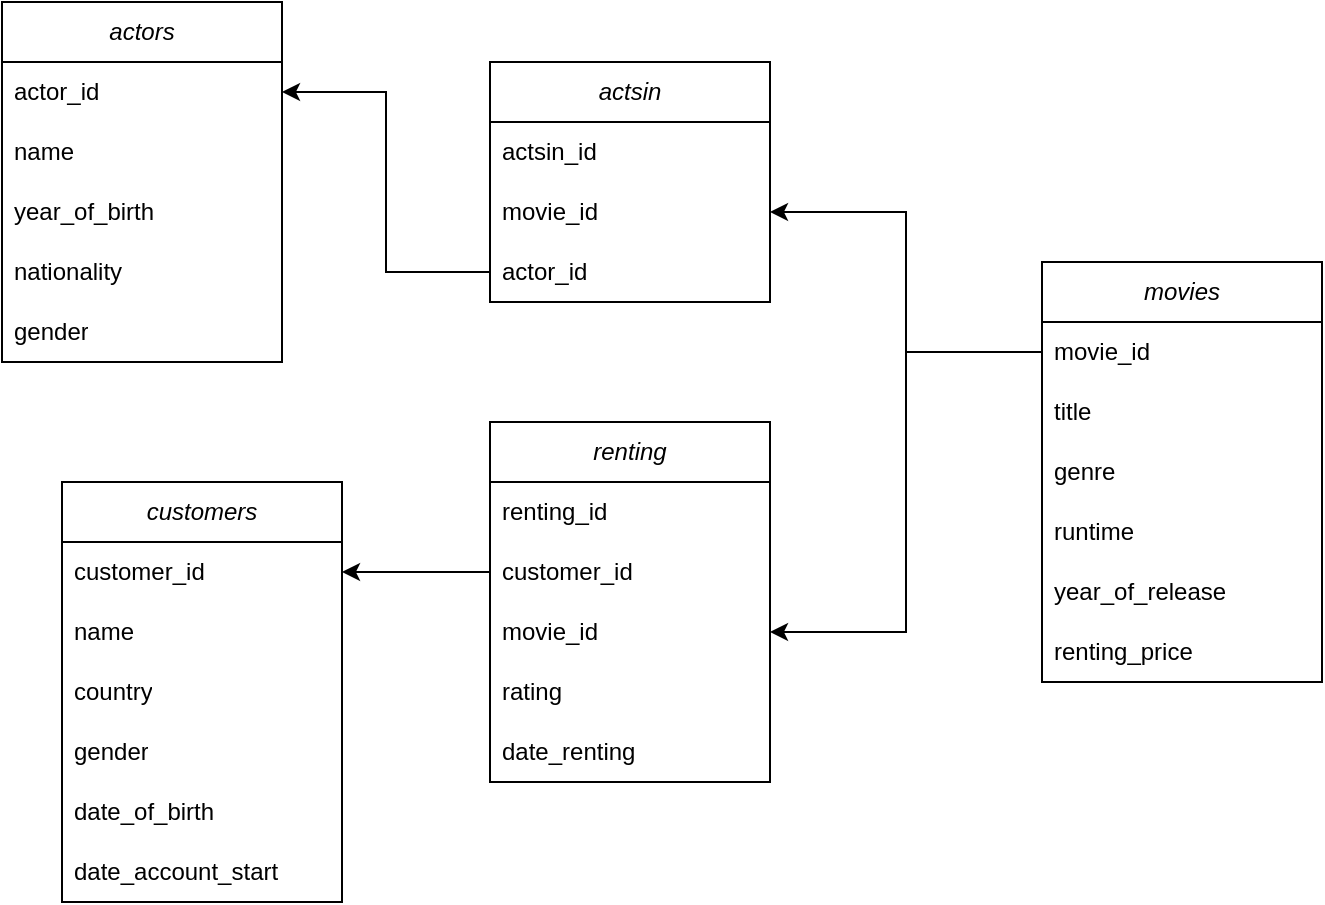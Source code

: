 <mxfile version="23.1.3" type="device">
  <diagram id="C5RBs43oDa-KdzZeNtuy" name="Page-1">
    <mxGraphModel dx="1434" dy="780" grid="1" gridSize="10" guides="1" tooltips="1" connect="1" arrows="1" fold="1" page="1" pageScale="1" pageWidth="827" pageHeight="1169" math="0" shadow="0">
      <root>
        <mxCell id="WIyWlLk6GJQsqaUBKTNV-0" />
        <mxCell id="WIyWlLk6GJQsqaUBKTNV-1" parent="WIyWlLk6GJQsqaUBKTNV-0" />
        <mxCell id="K4VTLMt927Np2Ykf_DpC-0" value="&lt;i&gt;movies&lt;/i&gt;" style="swimlane;fontStyle=0;childLayout=stackLayout;horizontal=1;startSize=30;horizontalStack=0;resizeParent=1;resizeParentMax=0;resizeLast=0;collapsible=1;marginBottom=0;whiteSpace=wrap;html=1;" vertex="1" parent="WIyWlLk6GJQsqaUBKTNV-1">
          <mxGeometry x="620" y="380" width="140" height="210" as="geometry" />
        </mxCell>
        <mxCell id="K4VTLMt927Np2Ykf_DpC-1" value="movie_id" style="text;strokeColor=none;fillColor=none;align=left;verticalAlign=middle;spacingLeft=4;spacingRight=4;overflow=hidden;points=[[0,0.5],[1,0.5]];portConstraint=eastwest;rotatable=0;whiteSpace=wrap;html=1;" vertex="1" parent="K4VTLMt927Np2Ykf_DpC-0">
          <mxGeometry y="30" width="140" height="30" as="geometry" />
        </mxCell>
        <mxCell id="K4VTLMt927Np2Ykf_DpC-2" value="title" style="text;strokeColor=none;fillColor=none;align=left;verticalAlign=middle;spacingLeft=4;spacingRight=4;overflow=hidden;points=[[0,0.5],[1,0.5]];portConstraint=eastwest;rotatable=0;whiteSpace=wrap;html=1;" vertex="1" parent="K4VTLMt927Np2Ykf_DpC-0">
          <mxGeometry y="60" width="140" height="30" as="geometry" />
        </mxCell>
        <mxCell id="K4VTLMt927Np2Ykf_DpC-6" value="genre" style="text;strokeColor=none;fillColor=none;align=left;verticalAlign=middle;spacingLeft=4;spacingRight=4;overflow=hidden;points=[[0,0.5],[1,0.5]];portConstraint=eastwest;rotatable=0;whiteSpace=wrap;html=1;" vertex="1" parent="K4VTLMt927Np2Ykf_DpC-0">
          <mxGeometry y="90" width="140" height="30" as="geometry" />
        </mxCell>
        <mxCell id="K4VTLMt927Np2Ykf_DpC-7" value="runtime" style="text;strokeColor=none;fillColor=none;align=left;verticalAlign=middle;spacingLeft=4;spacingRight=4;overflow=hidden;points=[[0,0.5],[1,0.5]];portConstraint=eastwest;rotatable=0;whiteSpace=wrap;html=1;" vertex="1" parent="K4VTLMt927Np2Ykf_DpC-0">
          <mxGeometry y="120" width="140" height="30" as="geometry" />
        </mxCell>
        <mxCell id="K4VTLMt927Np2Ykf_DpC-3" value="year_of_release" style="text;strokeColor=none;fillColor=none;align=left;verticalAlign=middle;spacingLeft=4;spacingRight=4;overflow=hidden;points=[[0,0.5],[1,0.5]];portConstraint=eastwest;rotatable=0;whiteSpace=wrap;html=1;" vertex="1" parent="K4VTLMt927Np2Ykf_DpC-0">
          <mxGeometry y="150" width="140" height="30" as="geometry" />
        </mxCell>
        <mxCell id="K4VTLMt927Np2Ykf_DpC-8" value="renting_price" style="text;strokeColor=none;fillColor=none;align=left;verticalAlign=middle;spacingLeft=4;spacingRight=4;overflow=hidden;points=[[0,0.5],[1,0.5]];portConstraint=eastwest;rotatable=0;whiteSpace=wrap;html=1;" vertex="1" parent="K4VTLMt927Np2Ykf_DpC-0">
          <mxGeometry y="180" width="140" height="30" as="geometry" />
        </mxCell>
        <mxCell id="K4VTLMt927Np2Ykf_DpC-9" value="&lt;i&gt;actsin&lt;/i&gt;" style="swimlane;fontStyle=0;childLayout=stackLayout;horizontal=1;startSize=30;horizontalStack=0;resizeParent=1;resizeParentMax=0;resizeLast=0;collapsible=1;marginBottom=0;whiteSpace=wrap;html=1;" vertex="1" parent="WIyWlLk6GJQsqaUBKTNV-1">
          <mxGeometry x="344" y="280" width="140" height="120" as="geometry" />
        </mxCell>
        <mxCell id="K4VTLMt927Np2Ykf_DpC-10" value="actsin_id" style="text;strokeColor=none;fillColor=none;align=left;verticalAlign=middle;spacingLeft=4;spacingRight=4;overflow=hidden;points=[[0,0.5],[1,0.5]];portConstraint=eastwest;rotatable=0;whiteSpace=wrap;html=1;" vertex="1" parent="K4VTLMt927Np2Ykf_DpC-9">
          <mxGeometry y="30" width="140" height="30" as="geometry" />
        </mxCell>
        <mxCell id="K4VTLMt927Np2Ykf_DpC-11" value="movie_id" style="text;strokeColor=none;fillColor=none;align=left;verticalAlign=middle;spacingLeft=4;spacingRight=4;overflow=hidden;points=[[0,0.5],[1,0.5]];portConstraint=eastwest;rotatable=0;whiteSpace=wrap;html=1;" vertex="1" parent="K4VTLMt927Np2Ykf_DpC-9">
          <mxGeometry y="60" width="140" height="30" as="geometry" />
        </mxCell>
        <mxCell id="K4VTLMt927Np2Ykf_DpC-12" value="actor_id" style="text;strokeColor=none;fillColor=none;align=left;verticalAlign=middle;spacingLeft=4;spacingRight=4;overflow=hidden;points=[[0,0.5],[1,0.5]];portConstraint=eastwest;rotatable=0;whiteSpace=wrap;html=1;" vertex="1" parent="K4VTLMt927Np2Ykf_DpC-9">
          <mxGeometry y="90" width="140" height="30" as="geometry" />
        </mxCell>
        <mxCell id="K4VTLMt927Np2Ykf_DpC-13" value="&lt;i&gt;actors&lt;/i&gt;" style="swimlane;fontStyle=0;childLayout=stackLayout;horizontal=1;startSize=30;horizontalStack=0;resizeParent=1;resizeParentMax=0;resizeLast=0;collapsible=1;marginBottom=0;whiteSpace=wrap;html=1;" vertex="1" parent="WIyWlLk6GJQsqaUBKTNV-1">
          <mxGeometry x="100" y="250" width="140" height="180" as="geometry" />
        </mxCell>
        <mxCell id="K4VTLMt927Np2Ykf_DpC-14" value="actor_id" style="text;strokeColor=none;fillColor=none;align=left;verticalAlign=middle;spacingLeft=4;spacingRight=4;overflow=hidden;points=[[0,0.5],[1,0.5]];portConstraint=eastwest;rotatable=0;whiteSpace=wrap;html=1;" vertex="1" parent="K4VTLMt927Np2Ykf_DpC-13">
          <mxGeometry y="30" width="140" height="30" as="geometry" />
        </mxCell>
        <mxCell id="K4VTLMt927Np2Ykf_DpC-15" value="name" style="text;strokeColor=none;fillColor=none;align=left;verticalAlign=middle;spacingLeft=4;spacingRight=4;overflow=hidden;points=[[0,0.5],[1,0.5]];portConstraint=eastwest;rotatable=0;whiteSpace=wrap;html=1;" vertex="1" parent="K4VTLMt927Np2Ykf_DpC-13">
          <mxGeometry y="60" width="140" height="30" as="geometry" />
        </mxCell>
        <mxCell id="K4VTLMt927Np2Ykf_DpC-16" value="year_of_birth" style="text;strokeColor=none;fillColor=none;align=left;verticalAlign=middle;spacingLeft=4;spacingRight=4;overflow=hidden;points=[[0,0.5],[1,0.5]];portConstraint=eastwest;rotatable=0;whiteSpace=wrap;html=1;" vertex="1" parent="K4VTLMt927Np2Ykf_DpC-13">
          <mxGeometry y="90" width="140" height="30" as="geometry" />
        </mxCell>
        <mxCell id="K4VTLMt927Np2Ykf_DpC-17" value="nationality" style="text;strokeColor=none;fillColor=none;align=left;verticalAlign=middle;spacingLeft=4;spacingRight=4;overflow=hidden;points=[[0,0.5],[1,0.5]];portConstraint=eastwest;rotatable=0;whiteSpace=wrap;html=1;" vertex="1" parent="K4VTLMt927Np2Ykf_DpC-13">
          <mxGeometry y="120" width="140" height="30" as="geometry" />
        </mxCell>
        <mxCell id="K4VTLMt927Np2Ykf_DpC-18" value="gender" style="text;strokeColor=none;fillColor=none;align=left;verticalAlign=middle;spacingLeft=4;spacingRight=4;overflow=hidden;points=[[0,0.5],[1,0.5]];portConstraint=eastwest;rotatable=0;whiteSpace=wrap;html=1;" vertex="1" parent="K4VTLMt927Np2Ykf_DpC-13">
          <mxGeometry y="150" width="140" height="30" as="geometry" />
        </mxCell>
        <mxCell id="K4VTLMt927Np2Ykf_DpC-20" value="&lt;i&gt;customers&lt;/i&gt;" style="swimlane;fontStyle=0;childLayout=stackLayout;horizontal=1;startSize=30;horizontalStack=0;resizeParent=1;resizeParentMax=0;resizeLast=0;collapsible=1;marginBottom=0;whiteSpace=wrap;html=1;" vertex="1" parent="WIyWlLk6GJQsqaUBKTNV-1">
          <mxGeometry x="130" y="490" width="140" height="210" as="geometry" />
        </mxCell>
        <mxCell id="K4VTLMt927Np2Ykf_DpC-21" value="customer_id" style="text;strokeColor=none;fillColor=none;align=left;verticalAlign=middle;spacingLeft=4;spacingRight=4;overflow=hidden;points=[[0,0.5],[1,0.5]];portConstraint=eastwest;rotatable=0;whiteSpace=wrap;html=1;" vertex="1" parent="K4VTLMt927Np2Ykf_DpC-20">
          <mxGeometry y="30" width="140" height="30" as="geometry" />
        </mxCell>
        <mxCell id="K4VTLMt927Np2Ykf_DpC-22" value="name" style="text;strokeColor=none;fillColor=none;align=left;verticalAlign=middle;spacingLeft=4;spacingRight=4;overflow=hidden;points=[[0,0.5],[1,0.5]];portConstraint=eastwest;rotatable=0;whiteSpace=wrap;html=1;" vertex="1" parent="K4VTLMt927Np2Ykf_DpC-20">
          <mxGeometry y="60" width="140" height="30" as="geometry" />
        </mxCell>
        <mxCell id="K4VTLMt927Np2Ykf_DpC-23" value="country" style="text;strokeColor=none;fillColor=none;align=left;verticalAlign=middle;spacingLeft=4;spacingRight=4;overflow=hidden;points=[[0,0.5],[1,0.5]];portConstraint=eastwest;rotatable=0;whiteSpace=wrap;html=1;" vertex="1" parent="K4VTLMt927Np2Ykf_DpC-20">
          <mxGeometry y="90" width="140" height="30" as="geometry" />
        </mxCell>
        <mxCell id="K4VTLMt927Np2Ykf_DpC-24" value="gender" style="text;strokeColor=none;fillColor=none;align=left;verticalAlign=middle;spacingLeft=4;spacingRight=4;overflow=hidden;points=[[0,0.5],[1,0.5]];portConstraint=eastwest;rotatable=0;whiteSpace=wrap;html=1;" vertex="1" parent="K4VTLMt927Np2Ykf_DpC-20">
          <mxGeometry y="120" width="140" height="30" as="geometry" />
        </mxCell>
        <mxCell id="K4VTLMt927Np2Ykf_DpC-25" value="date_of_birth" style="text;strokeColor=none;fillColor=none;align=left;verticalAlign=middle;spacingLeft=4;spacingRight=4;overflow=hidden;points=[[0,0.5],[1,0.5]];portConstraint=eastwest;rotatable=0;whiteSpace=wrap;html=1;" vertex="1" parent="K4VTLMt927Np2Ykf_DpC-20">
          <mxGeometry y="150" width="140" height="30" as="geometry" />
        </mxCell>
        <mxCell id="K4VTLMt927Np2Ykf_DpC-26" value="date_account_start" style="text;strokeColor=none;fillColor=none;align=left;verticalAlign=middle;spacingLeft=4;spacingRight=4;overflow=hidden;points=[[0,0.5],[1,0.5]];portConstraint=eastwest;rotatable=0;whiteSpace=wrap;html=1;" vertex="1" parent="K4VTLMt927Np2Ykf_DpC-20">
          <mxGeometry y="180" width="140" height="30" as="geometry" />
        </mxCell>
        <mxCell id="K4VTLMt927Np2Ykf_DpC-27" value="&lt;i&gt;renting&lt;/i&gt;" style="swimlane;fontStyle=0;childLayout=stackLayout;horizontal=1;startSize=30;horizontalStack=0;resizeParent=1;resizeParentMax=0;resizeLast=0;collapsible=1;marginBottom=0;whiteSpace=wrap;html=1;" vertex="1" parent="WIyWlLk6GJQsqaUBKTNV-1">
          <mxGeometry x="344" y="460" width="140" height="180" as="geometry" />
        </mxCell>
        <mxCell id="K4VTLMt927Np2Ykf_DpC-28" value="renting_id" style="text;strokeColor=none;fillColor=none;align=left;verticalAlign=middle;spacingLeft=4;spacingRight=4;overflow=hidden;points=[[0,0.5],[1,0.5]];portConstraint=eastwest;rotatable=0;whiteSpace=wrap;html=1;" vertex="1" parent="K4VTLMt927Np2Ykf_DpC-27">
          <mxGeometry y="30" width="140" height="30" as="geometry" />
        </mxCell>
        <mxCell id="K4VTLMt927Np2Ykf_DpC-29" value="customer_id" style="text;strokeColor=none;fillColor=none;align=left;verticalAlign=middle;spacingLeft=4;spacingRight=4;overflow=hidden;points=[[0,0.5],[1,0.5]];portConstraint=eastwest;rotatable=0;whiteSpace=wrap;html=1;" vertex="1" parent="K4VTLMt927Np2Ykf_DpC-27">
          <mxGeometry y="60" width="140" height="30" as="geometry" />
        </mxCell>
        <mxCell id="K4VTLMt927Np2Ykf_DpC-30" value="movie_id" style="text;strokeColor=none;fillColor=none;align=left;verticalAlign=middle;spacingLeft=4;spacingRight=4;overflow=hidden;points=[[0,0.5],[1,0.5]];portConstraint=eastwest;rotatable=0;whiteSpace=wrap;html=1;" vertex="1" parent="K4VTLMt927Np2Ykf_DpC-27">
          <mxGeometry y="90" width="140" height="30" as="geometry" />
        </mxCell>
        <mxCell id="K4VTLMt927Np2Ykf_DpC-31" value="rating" style="text;strokeColor=none;fillColor=none;align=left;verticalAlign=middle;spacingLeft=4;spacingRight=4;overflow=hidden;points=[[0,0.5],[1,0.5]];portConstraint=eastwest;rotatable=0;whiteSpace=wrap;html=1;" vertex="1" parent="K4VTLMt927Np2Ykf_DpC-27">
          <mxGeometry y="120" width="140" height="30" as="geometry" />
        </mxCell>
        <mxCell id="K4VTLMt927Np2Ykf_DpC-32" value="date_renting" style="text;strokeColor=none;fillColor=none;align=left;verticalAlign=middle;spacingLeft=4;spacingRight=4;overflow=hidden;points=[[0,0.5],[1,0.5]];portConstraint=eastwest;rotatable=0;whiteSpace=wrap;html=1;" vertex="1" parent="K4VTLMt927Np2Ykf_DpC-27">
          <mxGeometry y="150" width="140" height="30" as="geometry" />
        </mxCell>
        <mxCell id="K4VTLMt927Np2Ykf_DpC-34" style="edgeStyle=orthogonalEdgeStyle;rounded=0;orthogonalLoop=1;jettySize=auto;html=1;exitX=0;exitY=0.5;exitDx=0;exitDy=0;entryX=1;entryY=0.5;entryDx=0;entryDy=0;" edge="1" parent="WIyWlLk6GJQsqaUBKTNV-1" source="K4VTLMt927Np2Ykf_DpC-1" target="K4VTLMt927Np2Ykf_DpC-11">
          <mxGeometry relative="1" as="geometry" />
        </mxCell>
        <mxCell id="K4VTLMt927Np2Ykf_DpC-35" style="edgeStyle=orthogonalEdgeStyle;rounded=0;orthogonalLoop=1;jettySize=auto;html=1;exitX=0;exitY=0.5;exitDx=0;exitDy=0;entryX=1;entryY=0.5;entryDx=0;entryDy=0;" edge="1" parent="WIyWlLk6GJQsqaUBKTNV-1" source="K4VTLMt927Np2Ykf_DpC-12" target="K4VTLMt927Np2Ykf_DpC-14">
          <mxGeometry relative="1" as="geometry" />
        </mxCell>
        <mxCell id="K4VTLMt927Np2Ykf_DpC-36" style="edgeStyle=orthogonalEdgeStyle;rounded=0;orthogonalLoop=1;jettySize=auto;html=1;exitX=0;exitY=0.5;exitDx=0;exitDy=0;entryX=1;entryY=0.5;entryDx=0;entryDy=0;" edge="1" parent="WIyWlLk6GJQsqaUBKTNV-1" source="K4VTLMt927Np2Ykf_DpC-1" target="K4VTLMt927Np2Ykf_DpC-30">
          <mxGeometry relative="1" as="geometry" />
        </mxCell>
        <mxCell id="K4VTLMt927Np2Ykf_DpC-37" style="edgeStyle=orthogonalEdgeStyle;rounded=0;orthogonalLoop=1;jettySize=auto;html=1;exitX=0;exitY=0.5;exitDx=0;exitDy=0;entryX=1;entryY=0.5;entryDx=0;entryDy=0;" edge="1" parent="WIyWlLk6GJQsqaUBKTNV-1" source="K4VTLMt927Np2Ykf_DpC-29" target="K4VTLMt927Np2Ykf_DpC-21">
          <mxGeometry relative="1" as="geometry" />
        </mxCell>
      </root>
    </mxGraphModel>
  </diagram>
</mxfile>
